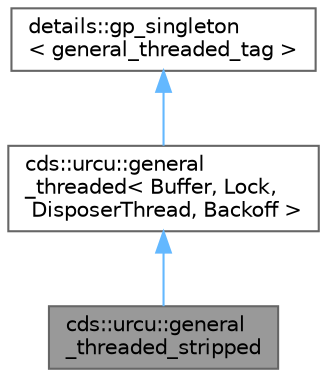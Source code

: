 digraph "cds::urcu::general_threaded_stripped"
{
 // LATEX_PDF_SIZE
  bgcolor="transparent";
  edge [fontname=Helvetica,fontsize=10,labelfontname=Helvetica,labelfontsize=10];
  node [fontname=Helvetica,fontsize=10,shape=box,height=0.2,width=0.4];
  Node1 [id="Node000001",label="cds::urcu::general\l_threaded_stripped",height=0.2,width=0.4,color="gray40", fillcolor="grey60", style="filled", fontcolor="black",tooltip="User-space general-purpose RCU with deferred threaded reclamation (stripped version)"];
  Node2 -> Node1 [id="edge3_Node000001_Node000002",dir="back",color="steelblue1",style="solid",tooltip=" "];
  Node2 [id="Node000002",label="cds::urcu::general\l_threaded\< Buffer, Lock,\l DisposerThread, Backoff \>",height=0.2,width=0.4,color="gray40", fillcolor="white", style="filled",URL="$classcds_1_1urcu_1_1general__threaded.html",tooltip="User-space general-purpose RCU with deferred threaded reclamation"];
  Node3 -> Node2 [id="edge4_Node000002_Node000003",dir="back",color="steelblue1",style="solid",tooltip=" "];
  Node3 [id="Node000003",label="details::gp_singleton\l\< general_threaded_tag \>",height=0.2,width=0.4,color="gray40", fillcolor="white", style="filled",tooltip=" "];
}

